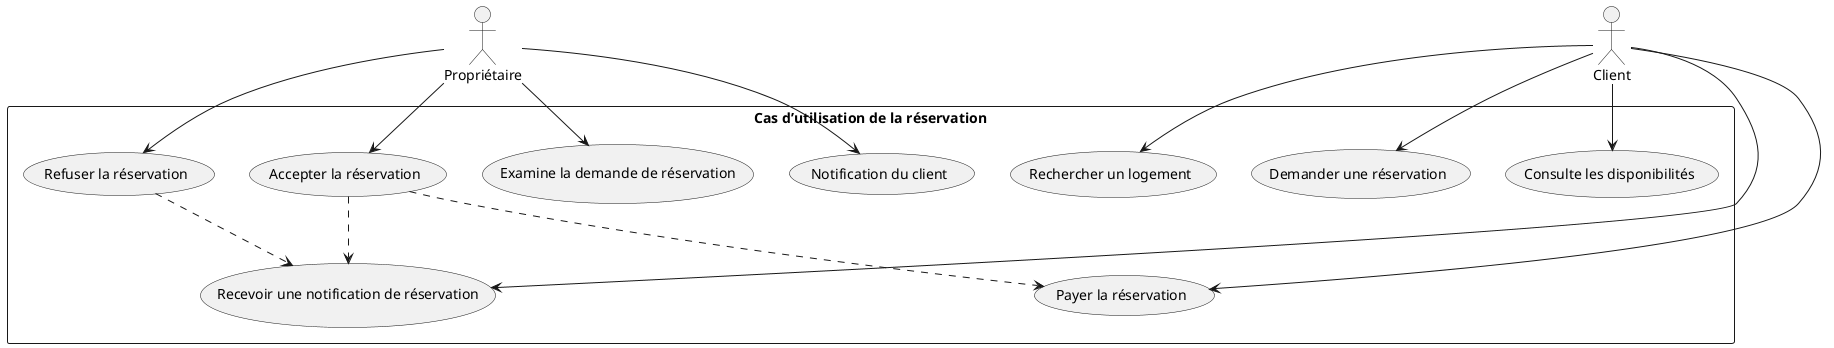 @startuml Cas d'utilisation de la réservation

actor Client
actor Propriétaire

rectangle "Cas d’utilisation de la réservation" {
  usecase "Rechercher un logement" as R1
  usecase "Consulte les disponibilités" as R2
  usecase "Demander une réservation" as R3
  usecase "Payer la réservation" as R4
  usecase "Recevoir une notification de réservation" as R5
  usecase "Examine la demande de réservation" as R6
  usecase "Accepter la réservation" as R7
  usecase "Refuser la réservation" as R8
  usecase "Notification du client" as R9
}

Client --> R1
Client --> R2
Client --> R3
Client --> R4
Client --> R5
Propriétaire --> R6
Propriétaire --> R7
Propriétaire --> R8
Propriétaire --> R9

R7 ..> R4 
R8 ..> R5 
R7 ..> R5 

@enduml